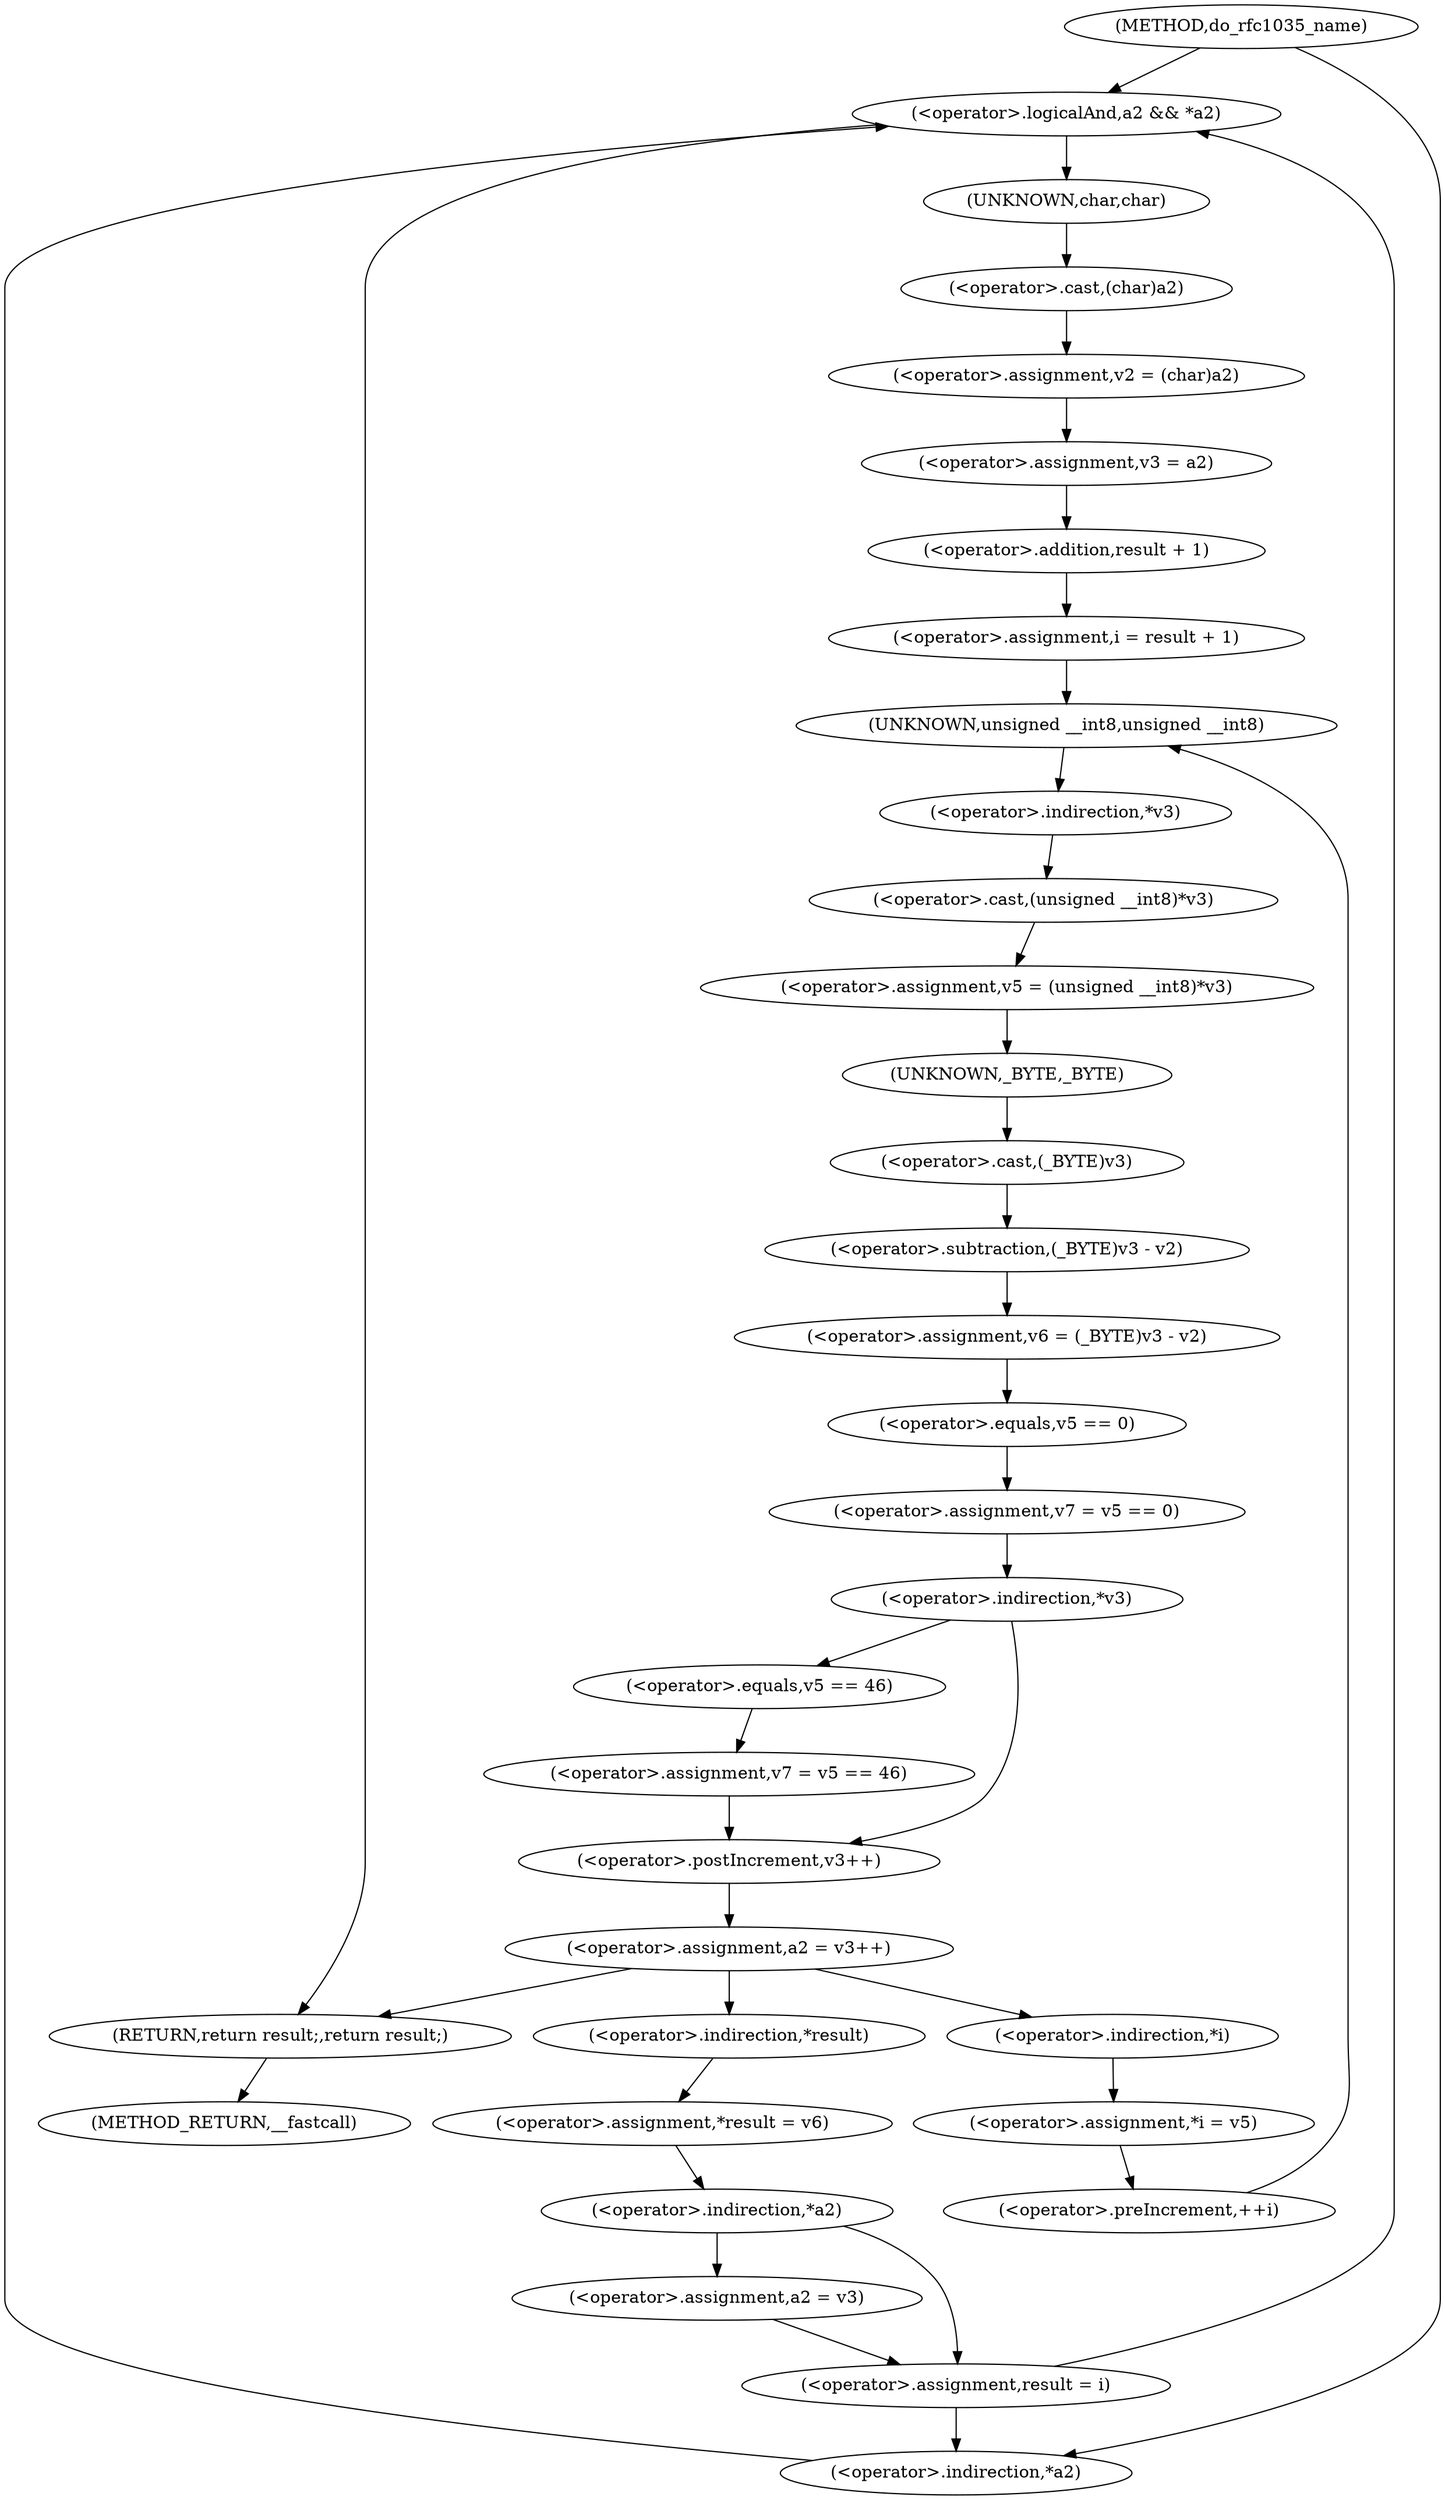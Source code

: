 digraph do_rfc1035_name {  
"1000118" [label = "(<operator>.logicalAnd,a2 && *a2)" ]
"1000120" [label = "(<operator>.indirection,*a2)" ]
"1000123" [label = "(<operator>.assignment,v2 = (char)a2)" ]
"1000125" [label = "(<operator>.cast,(char)a2)" ]
"1000126" [label = "(UNKNOWN,char,char)" ]
"1000128" [label = "(<operator>.assignment,v3 = a2)" ]
"1000132" [label = "(<operator>.assignment,i = result + 1)" ]
"1000134" [label = "(<operator>.addition,result + 1)" ]
"1000137" [label = "(<operator>.preIncrement,++i)" ]
"1000140" [label = "(<operator>.assignment,v5 = (unsigned __int8)*v3)" ]
"1000142" [label = "(<operator>.cast,(unsigned __int8)*v3)" ]
"1000143" [label = "(UNKNOWN,unsigned __int8,unsigned __int8)" ]
"1000144" [label = "(<operator>.indirection,*v3)" ]
"1000146" [label = "(<operator>.assignment,v6 = (_BYTE)v3 - v2)" ]
"1000148" [label = "(<operator>.subtraction,(_BYTE)v3 - v2)" ]
"1000149" [label = "(<operator>.cast,(_BYTE)v3)" ]
"1000150" [label = "(UNKNOWN,_BYTE,_BYTE)" ]
"1000153" [label = "(<operator>.assignment,v7 = v5 == 0)" ]
"1000155" [label = "(<operator>.equals,v5 == 0)" ]
"1000159" [label = "(<operator>.indirection,*v3)" ]
"1000161" [label = "(<operator>.assignment,v7 = v5 == 46)" ]
"1000163" [label = "(<operator>.equals,v5 == 46)" ]
"1000166" [label = "(<operator>.assignment,a2 = v3++)" ]
"1000168" [label = "(<operator>.postIncrement,v3++)" ]
"1000173" [label = "(<operator>.assignment,*i = v5)" ]
"1000174" [label = "(<operator>.indirection,*i)" ]
"1000177" [label = "(<operator>.assignment,*result = v6)" ]
"1000178" [label = "(<operator>.indirection,*result)" ]
"1000182" [label = "(<operator>.indirection,*a2)" ]
"1000184" [label = "(<operator>.assignment,a2 = v3)" ]
"1000187" [label = "(<operator>.assignment,result = i)" ]
"1000190" [label = "(RETURN,return result;,return result;)" ]
"1000107" [label = "(METHOD,do_rfc1035_name)" ]
"1000192" [label = "(METHOD_RETURN,__fastcall)" ]
  "1000118" -> "1000126" 
  "1000118" -> "1000190" 
  "1000120" -> "1000118" 
  "1000123" -> "1000128" 
  "1000125" -> "1000123" 
  "1000126" -> "1000125" 
  "1000128" -> "1000134" 
  "1000132" -> "1000143" 
  "1000134" -> "1000132" 
  "1000137" -> "1000143" 
  "1000140" -> "1000150" 
  "1000142" -> "1000140" 
  "1000143" -> "1000144" 
  "1000144" -> "1000142" 
  "1000146" -> "1000155" 
  "1000148" -> "1000146" 
  "1000149" -> "1000148" 
  "1000150" -> "1000149" 
  "1000153" -> "1000159" 
  "1000155" -> "1000153" 
  "1000159" -> "1000163" 
  "1000159" -> "1000168" 
  "1000161" -> "1000168" 
  "1000163" -> "1000161" 
  "1000166" -> "1000178" 
  "1000166" -> "1000190" 
  "1000166" -> "1000174" 
  "1000168" -> "1000166" 
  "1000173" -> "1000137" 
  "1000174" -> "1000173" 
  "1000177" -> "1000182" 
  "1000178" -> "1000177" 
  "1000182" -> "1000184" 
  "1000182" -> "1000187" 
  "1000184" -> "1000187" 
  "1000187" -> "1000118" 
  "1000187" -> "1000120" 
  "1000190" -> "1000192" 
  "1000107" -> "1000118" 
  "1000107" -> "1000120" 
}
